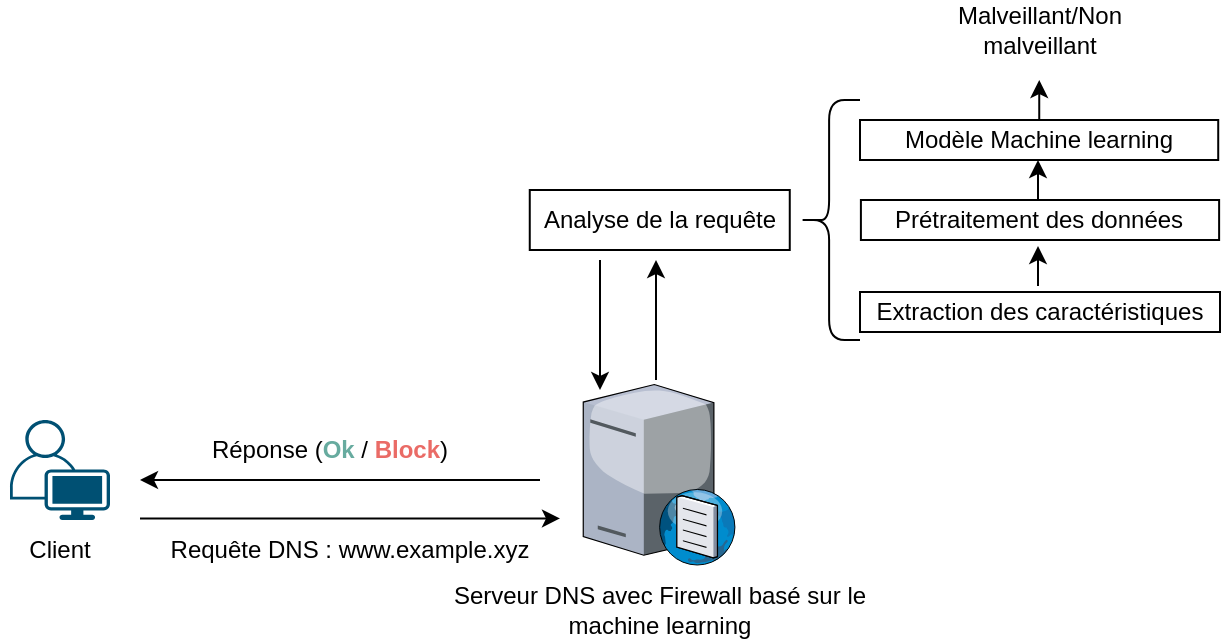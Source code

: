 <mxfile version="24.7.7">
  <diagram name="Page-1" id="j3XVRCFXy4x72KjSzx_k">
    <mxGraphModel dx="808" dy="408" grid="1" gridSize="10" guides="1" tooltips="1" connect="1" arrows="1" fold="1" page="1" pageScale="1" pageWidth="827" pageHeight="1169" math="0" shadow="0">
      <root>
        <mxCell id="0" />
        <mxCell id="1" parent="0" />
        <mxCell id="nZareZHbp_UTStWYfvvQ-2" value="" style="points=[[0.35,0,0],[0.98,0.51,0],[1,0.71,0],[0.67,1,0],[0,0.795,0],[0,0.65,0]];verticalLabelPosition=bottom;sketch=0;html=1;verticalAlign=top;aspect=fixed;align=center;pointerEvents=1;shape=mxgraph.cisco19.user;fillColor=#005073;strokeColor=none;" vertex="1" parent="1">
          <mxGeometry x="105" y="290" width="50" height="50" as="geometry" />
        </mxCell>
        <mxCell id="nZareZHbp_UTStWYfvvQ-3" value="" style="verticalLabelPosition=bottom;sketch=0;aspect=fixed;html=1;verticalAlign=top;strokeColor=none;align=center;outlineConnect=0;shape=mxgraph.citrix.dns_server;" vertex="1" parent="1">
          <mxGeometry x="391.63" y="270" width="76.5" height="92.5" as="geometry" />
        </mxCell>
        <mxCell id="nZareZHbp_UTStWYfvvQ-5" value="Client" style="text;html=1;align=center;verticalAlign=middle;whiteSpace=wrap;rounded=0;" vertex="1" parent="1">
          <mxGeometry x="100" y="340" width="60" height="30" as="geometry" />
        </mxCell>
        <mxCell id="nZareZHbp_UTStWYfvvQ-6" value="" style="endArrow=classic;html=1;rounded=0;" edge="1" parent="1">
          <mxGeometry width="50" height="50" relative="1" as="geometry">
            <mxPoint x="170" y="339.23" as="sourcePoint" />
            <mxPoint x="380" y="339.23" as="targetPoint" />
          </mxGeometry>
        </mxCell>
        <mxCell id="nZareZHbp_UTStWYfvvQ-8" value="Requête DNS : www.example.xyz" style="text;html=1;align=center;verticalAlign=middle;whiteSpace=wrap;rounded=0;" vertex="1" parent="1">
          <mxGeometry x="170" y="340" width="210" height="30" as="geometry" />
        </mxCell>
        <mxCell id="nZareZHbp_UTStWYfvvQ-9" value="Serveur DNS avec Firewall basé sur le machine learning" style="text;html=1;align=center;verticalAlign=middle;whiteSpace=wrap;rounded=0;" vertex="1" parent="1">
          <mxGeometry x="319.89" y="370" width="219.99" height="30" as="geometry" />
        </mxCell>
        <mxCell id="nZareZHbp_UTStWYfvvQ-10" value="" style="endArrow=classic;html=1;rounded=0;" edge="1" parent="1">
          <mxGeometry width="50" height="50" relative="1" as="geometry">
            <mxPoint x="428" y="270" as="sourcePoint" />
            <mxPoint x="428" y="210" as="targetPoint" />
          </mxGeometry>
        </mxCell>
        <mxCell id="nZareZHbp_UTStWYfvvQ-12" value="Extraction des caractéristiques" style="rounded=0;whiteSpace=wrap;html=1;" vertex="1" parent="1">
          <mxGeometry x="530" y="226" width="180" height="20" as="geometry" />
        </mxCell>
        <mxCell id="nZareZHbp_UTStWYfvvQ-13" value="Prétraitement des données" style="rounded=0;whiteSpace=wrap;html=1;" vertex="1" parent="1">
          <mxGeometry x="530.45" y="180" width="179.11" height="20" as="geometry" />
        </mxCell>
        <mxCell id="nZareZHbp_UTStWYfvvQ-14" value="Modèle Machine learning" style="rounded=0;whiteSpace=wrap;html=1;" vertex="1" parent="1">
          <mxGeometry x="530" y="140" width="179.11" height="20" as="geometry" />
        </mxCell>
        <mxCell id="nZareZHbp_UTStWYfvvQ-15" value="" style="shape=curlyBracket;whiteSpace=wrap;html=1;rounded=1;flipH=1;labelPosition=right;verticalLabelPosition=middle;align=left;verticalAlign=middle;rotation=-180;" vertex="1" parent="1">
          <mxGeometry x="499.11" y="130" width="30.89" height="120" as="geometry" />
        </mxCell>
        <mxCell id="nZareZHbp_UTStWYfvvQ-16" value="" style="endArrow=classic;html=1;rounded=0;" edge="1" parent="1">
          <mxGeometry width="50" height="50" relative="1" as="geometry">
            <mxPoint x="619" y="223" as="sourcePoint" />
            <mxPoint x="619" y="203" as="targetPoint" />
          </mxGeometry>
        </mxCell>
        <mxCell id="nZareZHbp_UTStWYfvvQ-17" value="" style="endArrow=classic;html=1;rounded=0;" edge="1" parent="1">
          <mxGeometry width="50" height="50" relative="1" as="geometry">
            <mxPoint x="619" y="180" as="sourcePoint" />
            <mxPoint x="619" y="160" as="targetPoint" />
          </mxGeometry>
        </mxCell>
        <mxCell id="nZareZHbp_UTStWYfvvQ-19" value="Malveillant/Non malveillant" style="text;html=1;align=center;verticalAlign=middle;whiteSpace=wrap;rounded=0;" vertex="1" parent="1">
          <mxGeometry x="549.55" y="80" width="140" height="30" as="geometry" />
        </mxCell>
        <mxCell id="nZareZHbp_UTStWYfvvQ-20" value="" style="endArrow=classic;html=1;rounded=0;" edge="1" parent="1">
          <mxGeometry width="50" height="50" relative="1" as="geometry">
            <mxPoint x="619.62" y="140" as="sourcePoint" />
            <mxPoint x="619.62" y="120" as="targetPoint" />
          </mxGeometry>
        </mxCell>
        <mxCell id="nZareZHbp_UTStWYfvvQ-22" value="" style="endArrow=classic;html=1;rounded=0;" edge="1" parent="1">
          <mxGeometry width="50" height="50" relative="1" as="geometry">
            <mxPoint x="400" y="210" as="sourcePoint" />
            <mxPoint x="400" y="275" as="targetPoint" />
          </mxGeometry>
        </mxCell>
        <mxCell id="nZareZHbp_UTStWYfvvQ-24" value="Analyse de la requête" style="rounded=0;whiteSpace=wrap;html=1;" vertex="1" parent="1">
          <mxGeometry x="364.88" y="175" width="130" height="30" as="geometry" />
        </mxCell>
        <mxCell id="nZareZHbp_UTStWYfvvQ-25" value="" style="endArrow=classic;html=1;rounded=0;" edge="1" parent="1">
          <mxGeometry width="50" height="50" relative="1" as="geometry">
            <mxPoint x="370" y="320" as="sourcePoint" />
            <mxPoint x="170" y="320" as="targetPoint" />
          </mxGeometry>
        </mxCell>
        <mxCell id="nZareZHbp_UTStWYfvvQ-26" value="Réponse (&lt;b&gt;&lt;font color=&quot;#67ab9f&quot;&gt;Ok&amp;nbsp;&lt;/font&gt;&lt;/b&gt;/&amp;nbsp;&lt;b&gt;&lt;font color=&quot;#ea6b66&quot;&gt;Block&lt;/font&gt;&lt;/b&gt;)" style="text;html=1;align=center;verticalAlign=middle;whiteSpace=wrap;rounded=0;" vertex="1" parent="1">
          <mxGeometry x="160" y="290" width="210" height="30" as="geometry" />
        </mxCell>
      </root>
    </mxGraphModel>
  </diagram>
</mxfile>
